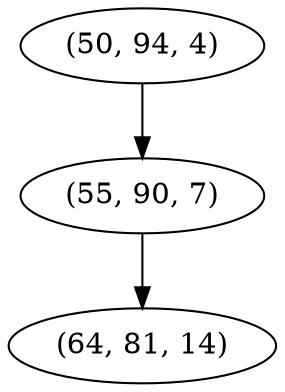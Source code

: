 digraph tree {
    "(50, 94, 4)";
    "(55, 90, 7)";
    "(64, 81, 14)";
    "(50, 94, 4)" -> "(55, 90, 7)";
    "(55, 90, 7)" -> "(64, 81, 14)";
}
